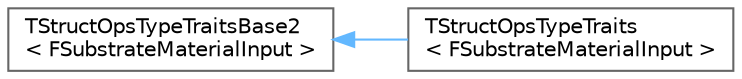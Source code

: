 digraph "Graphical Class Hierarchy"
{
 // INTERACTIVE_SVG=YES
 // LATEX_PDF_SIZE
  bgcolor="transparent";
  edge [fontname=Helvetica,fontsize=10,labelfontname=Helvetica,labelfontsize=10];
  node [fontname=Helvetica,fontsize=10,shape=box,height=0.2,width=0.4];
  rankdir="LR";
  Node0 [id="Node000000",label="TStructOpsTypeTraitsBase2\l\< FSubstrateMaterialInput \>",height=0.2,width=0.4,color="grey40", fillcolor="white", style="filled",URL="$d9/df0/structTStructOpsTypeTraitsBase2.html",tooltip=" "];
  Node0 -> Node1 [id="edge8754_Node000000_Node000001",dir="back",color="steelblue1",style="solid",tooltip=" "];
  Node1 [id="Node000001",label="TStructOpsTypeTraits\l\< FSubstrateMaterialInput \>",height=0.2,width=0.4,color="grey40", fillcolor="white", style="filled",URL="$d8/da6/structTStructOpsTypeTraits_3_01FSubstrateMaterialInput_01_4.html",tooltip=" "];
}
